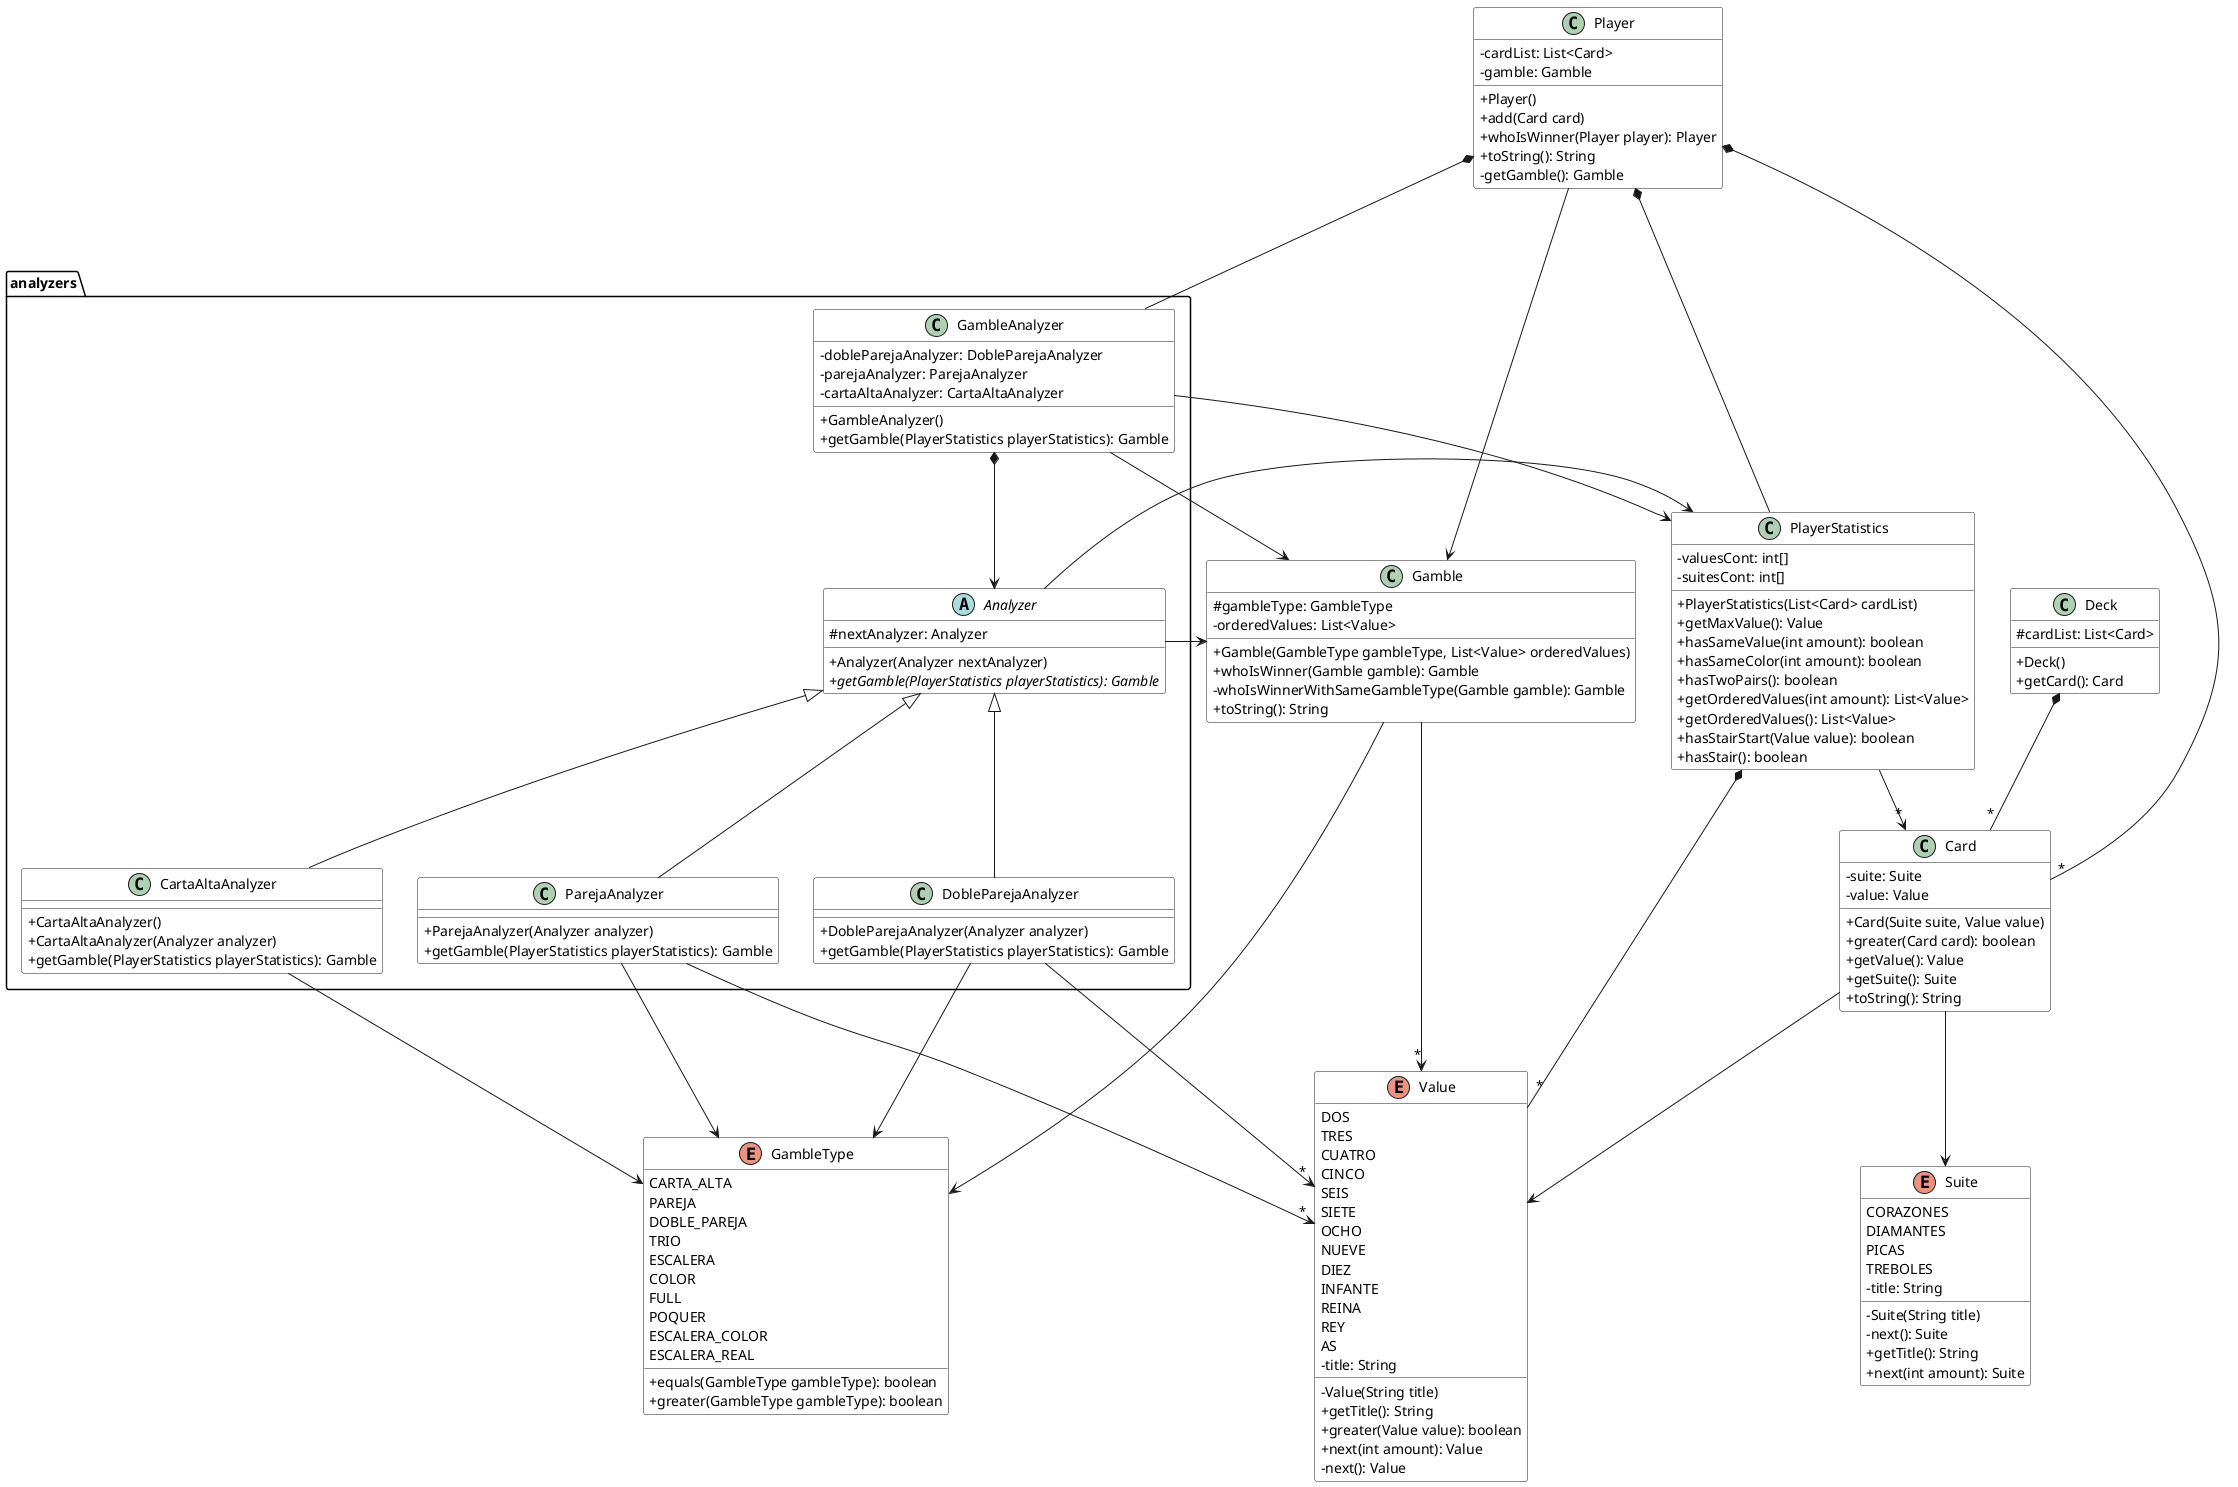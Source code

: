 @startuml poker
skinparam ClassBackgroundColor white
skinparam classAttributeIconSize 0
show circle

class Deck {
# cardList: List<Card>
+ Deck()
+ getCard(): Card
}

class Card {
- suite: Suite
- value: Value
+ Card(Suite suite, Value value)
+ greater(Card card): boolean
+ getValue(): Value
+ getSuite(): Suite
+ toString(): String
}

enum GambleType {
CARTA_ALTA
PAREJA
DOBLE_PAREJA
TRIO
ESCALERA
COLOR
FULL
POQUER
ESCALERA_COLOR
ESCALERA_REAL
+ equals(GambleType gambleType): boolean
+ greater(GambleType gambleType): boolean
}

class Player {
- cardList: List<Card>
- gamble: Gamble
+ Player()
+ add(Card card)
+ whoIsWinner(Player player): Player
+ toString(): String
- getGamble(): Gamble
}

enum Suite {
CORAZONES
DIAMANTES
PICAS
TREBOLES
- title: String
- Suite(String title)
- next(): Suite
+ getTitle(): String
+ next(int amount): Suite
}

enum Value{
DOS
TRES
CUATRO
CINCO
SEIS
SIETE
OCHO
NUEVE
DIEZ
INFANTE
REINA
REY
AS
- title: String
- Value(String title)
+ getTitle(): String
+ greater(Value value): boolean
+ next(int amount): Value
- next(): Value
}

class Gamble {
# gambleType: GambleType
- orderedValues: List<Value>
+ Gamble(GambleType gambleType, List<Value> orderedValues)
+ whoIsWinner(Gamble gamble): Gamble
- whoIsWinnerWithSameGambleType(Gamble gamble): Gamble
+ toString(): String
}

class PlayerStatistics {
- valuesCont: int[]
- suitesCont: int[]
+ PlayerStatistics(List<Card> cardList)
+ getMaxValue(): Value
+ hasSameValue(int amount): boolean
+ hasSameColor(int amount): boolean
+ hasTwoPairs(): boolean
+ getOrderedValues(int amount): List<Value>
+ getOrderedValues(): List<Value>
+ hasStairStart(Value value): boolean
+ hasStair(): boolean
}

package analyzers {
    abstract Analyzer {
        # nextAnalyzer: Analyzer
        + Analyzer(Analyzer nextAnalyzer)
        {abstract} + getGamble(PlayerStatistics playerStatistics): Gamble
    }

    class GambleAnalyzer {
        - dobleParejaAnalyzer: DobleParejaAnalyzer
        - parejaAnalyzer: ParejaAnalyzer
        - cartaAltaAnalyzer: CartaAltaAnalyzer
	    + GambleAnalyzer()
        + getGamble(PlayerStatistics playerStatistics): Gamble
    }

    class CartaAltaAnalyzer {
        + CartaAltaAnalyzer()
        + CartaAltaAnalyzer(Analyzer analyzer)
        + getGamble(PlayerStatistics playerStatistics): Gamble
    }
    class ParejaAnalyzer {
        + ParejaAnalyzer(Analyzer analyzer)
        + getGamble(PlayerStatistics playerStatistics): Gamble
    }
    class DobleParejaAnalyzer {
        + DobleParejaAnalyzer(Analyzer analyzer)
        + getGamble(PlayerStatistics playerStatistics): Gamble
    }
}

Deck *-d- "*" Card

Player *-d- "*" Card
Player *-d--- GambleAnalyzer
Player -r---> Gamble
Player *-d--- PlayerStatistics

PlayerStatistics -d-> "*" Card
PlayerStatistics *-d- "*" Value

Gamble -d-> GambleType
Gamble -d-> "*" Value

Card -d-> Value
Card -d-> Suite

GambleAnalyzer *-d-> Analyzer
GambleAnalyzer -d-> Gamble
GambleAnalyzer -d-> PlayerStatistics

Analyzer <|-down- ParejaAnalyzer
Analyzer <|-down- DobleParejaAnalyzer
Analyzer <|-down- CartaAltaAnalyzer

Analyzer -r-> Gamble
Analyzer -r-> PlayerStatistics

CartaAltaAnalyzer -d-> GambleType

DobleParejaAnalyzer -d-> GambleType
DobleParejaAnalyzer -d-> "*" Value

ParejaAnalyzer -d-> GambleType
ParejaAnalyzer -d-> "*" Value

@enduml